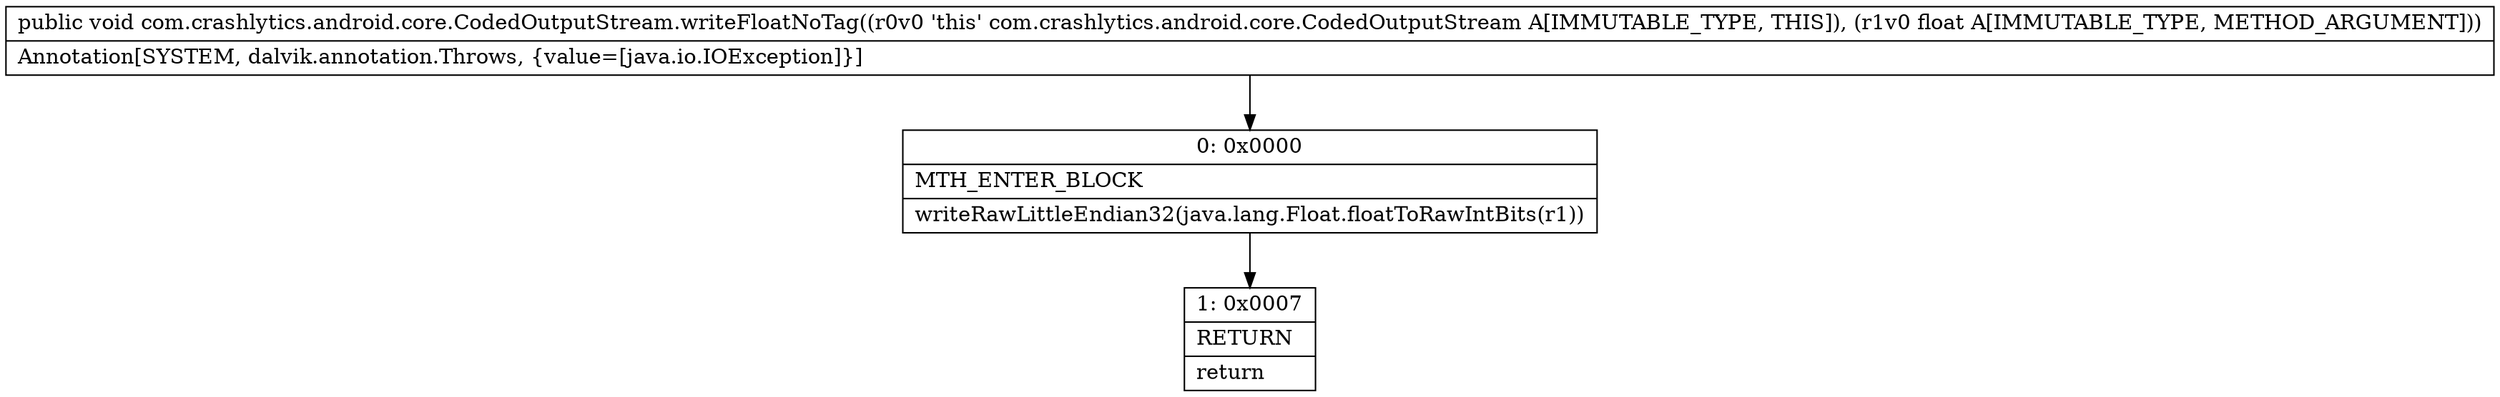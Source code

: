 digraph "CFG forcom.crashlytics.android.core.CodedOutputStream.writeFloatNoTag(F)V" {
Node_0 [shape=record,label="{0\:\ 0x0000|MTH_ENTER_BLOCK\l|writeRawLittleEndian32(java.lang.Float.floatToRawIntBits(r1))\l}"];
Node_1 [shape=record,label="{1\:\ 0x0007|RETURN\l|return\l}"];
MethodNode[shape=record,label="{public void com.crashlytics.android.core.CodedOutputStream.writeFloatNoTag((r0v0 'this' com.crashlytics.android.core.CodedOutputStream A[IMMUTABLE_TYPE, THIS]), (r1v0 float A[IMMUTABLE_TYPE, METHOD_ARGUMENT]))  | Annotation[SYSTEM, dalvik.annotation.Throws, \{value=[java.io.IOException]\}]\l}"];
MethodNode -> Node_0;
Node_0 -> Node_1;
}

